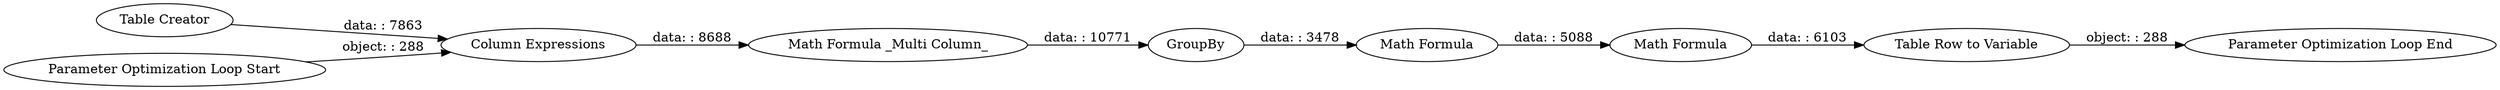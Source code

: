 digraph {
	"7442786793447332295_34" [label="Table Creator"]
	"7442786793447332295_33" [label="Table Row to Variable"]
	"7442786793447332295_28" [label="Math Formula"]
	"7442786793447332295_11" [label="Parameter Optimization Loop Start"]
	"7442786793447332295_15" [label="Column Expressions"]
	"7442786793447332295_31" [label="Parameter Optimization Loop End"]
	"7442786793447332295_32" [label="Math Formula"]
	"7442786793447332295_25" [label=GroupBy]
	"7442786793447332295_16" [label="Math Formula _Multi Column_"]
	"7442786793447332295_28" -> "7442786793447332295_32" [label="data: : 5088"]
	"7442786793447332295_33" -> "7442786793447332295_31" [label="object: : 288"]
	"7442786793447332295_11" -> "7442786793447332295_15" [label="object: : 288"]
	"7442786793447332295_34" -> "7442786793447332295_15" [label="data: : 7863"]
	"7442786793447332295_32" -> "7442786793447332295_33" [label="data: : 6103"]
	"7442786793447332295_16" -> "7442786793447332295_25" [label="data: : 10771"]
	"7442786793447332295_25" -> "7442786793447332295_28" [label="data: : 3478"]
	"7442786793447332295_15" -> "7442786793447332295_16" [label="data: : 8688"]
	rankdir=LR
}
